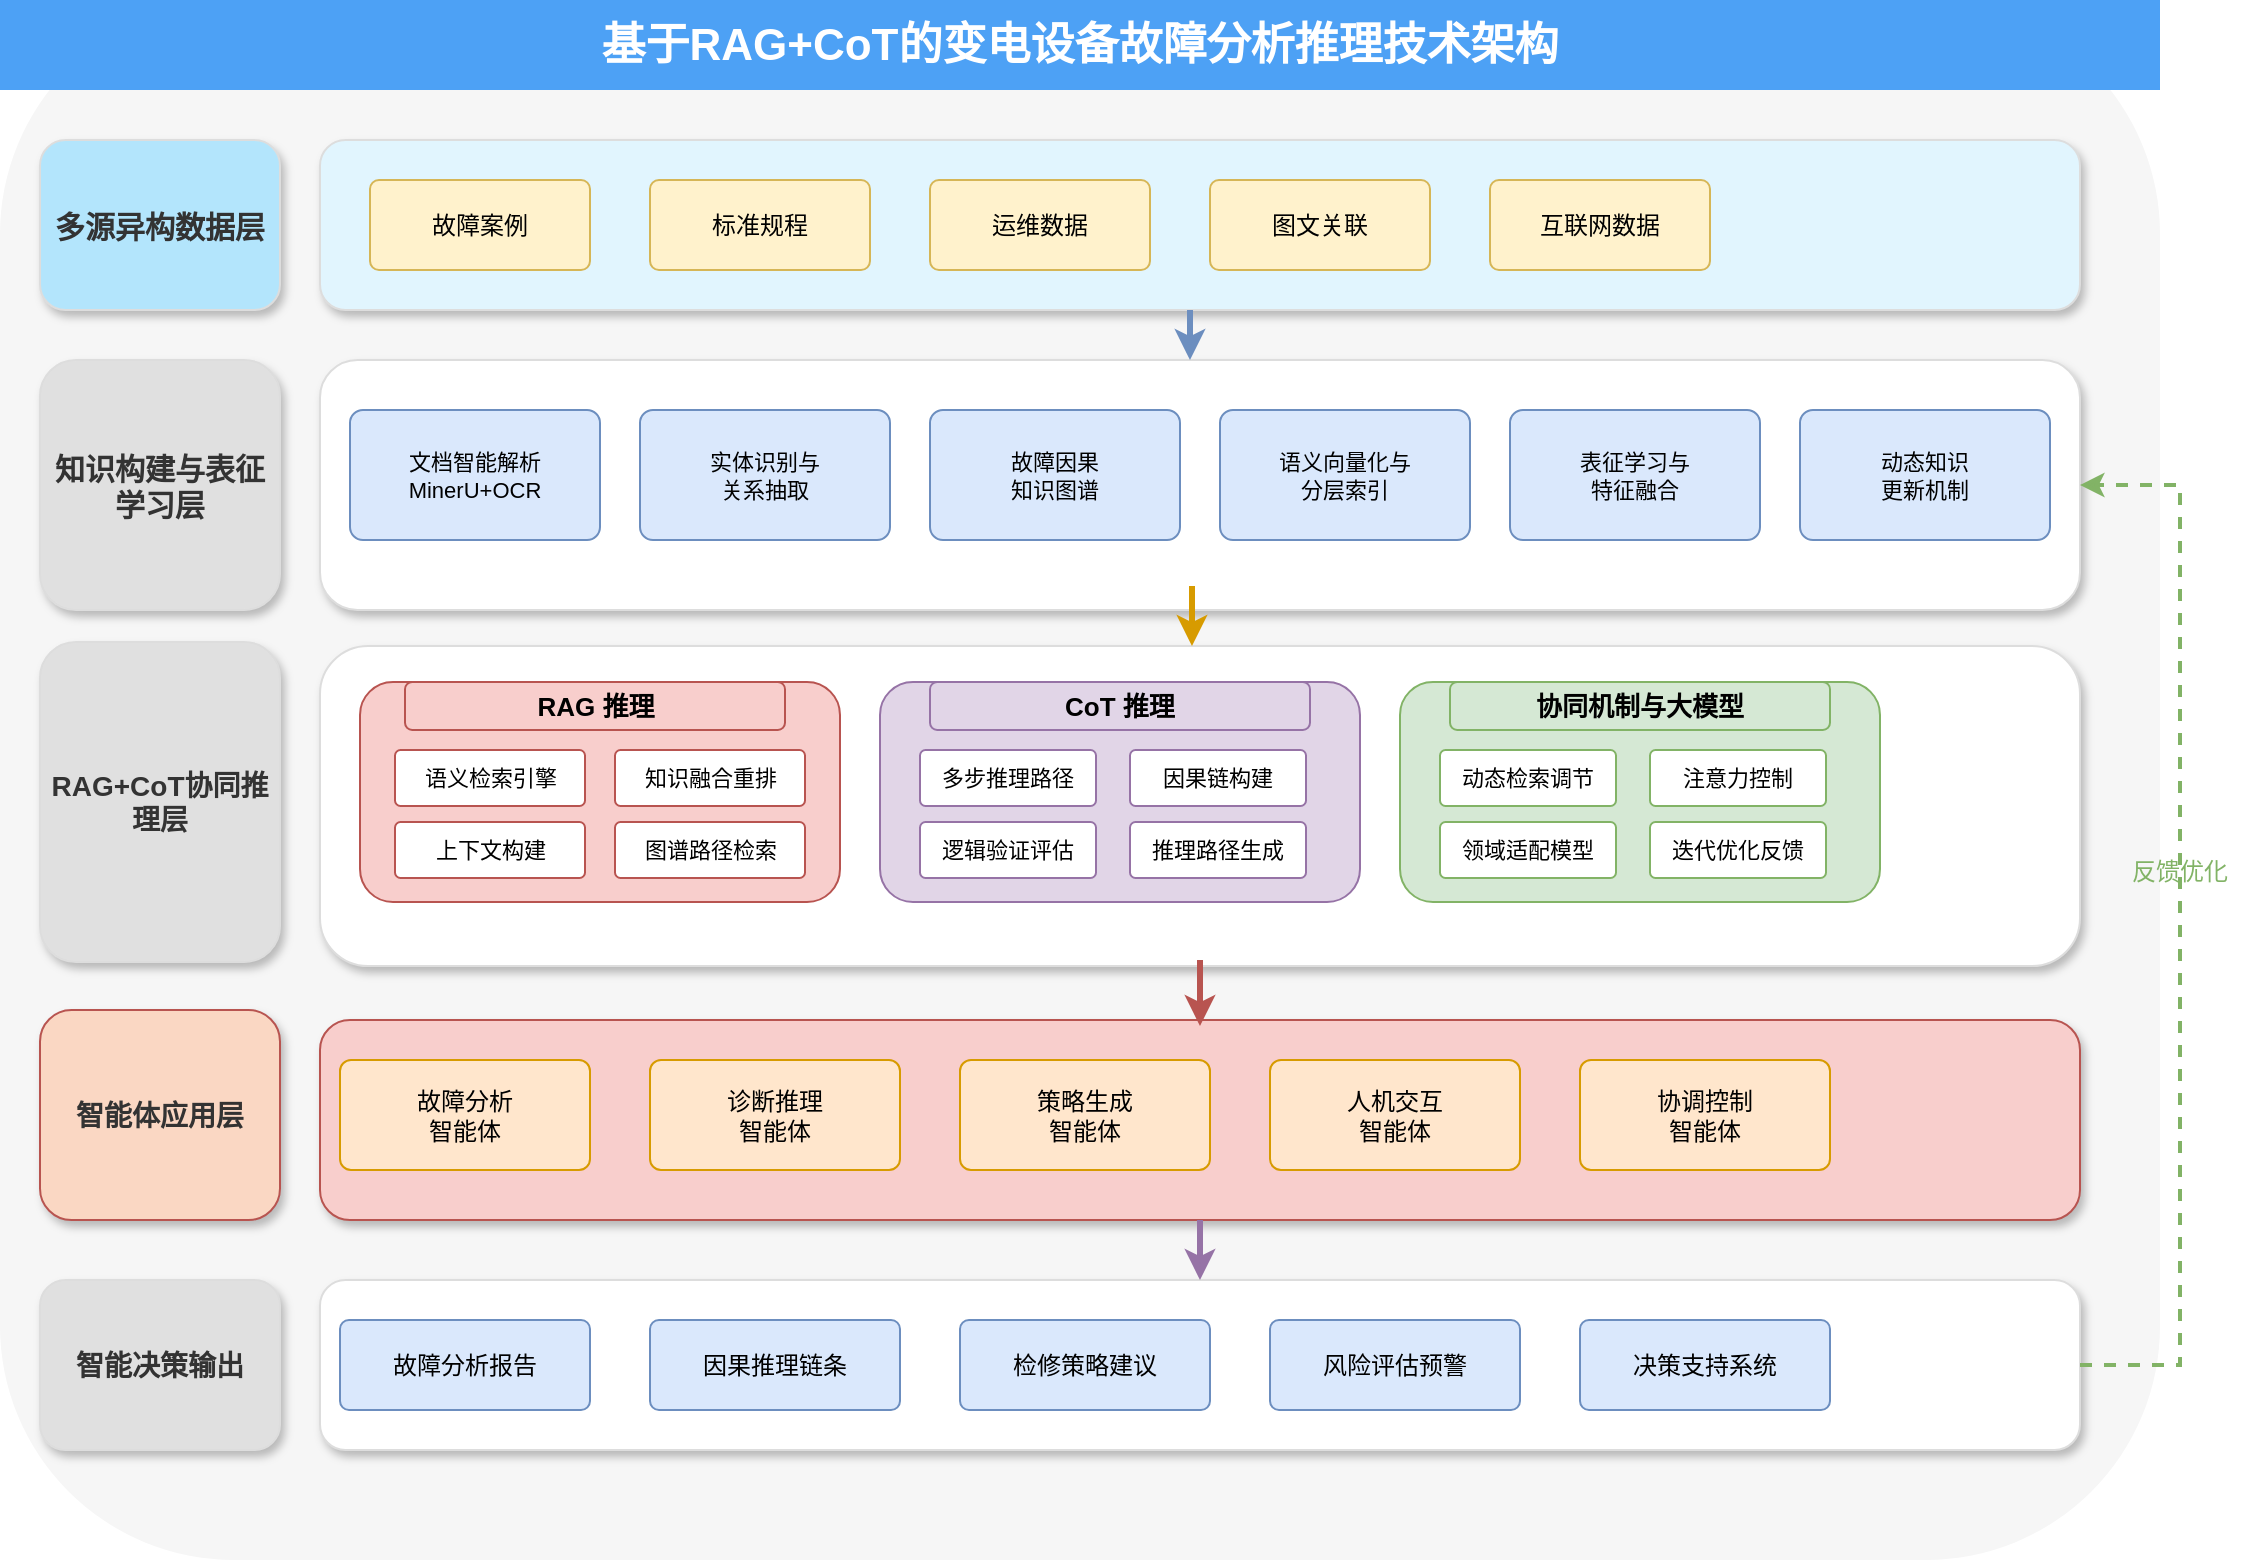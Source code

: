 <mxfile>
    <diagram id="main-architecture" name="主体技术架构">
        <mxGraphModel dx="1185" dy="822" grid="1" gridSize="10" guides="1" tooltips="1" connect="1" arrows="1" fold="1" page="1" pageScale="1" pageWidth="1169" pageHeight="827" math="0" shadow="0">
            <root>
                <mxCell id="0"/>
                <mxCell id="1" parent="0"/>
                <mxCell id="bg-container" value="" style="rounded=1;whiteSpace=wrap;html=1;fillColor=#F6F6F6;strokeColor=none;" parent="1" vertex="1">
                    <mxGeometry x="40" y="40" width="1080" height="780" as="geometry"/>
                </mxCell>
                <mxCell id="header-bar" value="" style="rounded=0;whiteSpace=wrap;html=1;fillColor=#4DA1F5;strokeColor=none;" parent="1" vertex="1">
                    <mxGeometry x="40" y="40" width="1080" height="45" as="geometry"/>
                </mxCell>
                <mxCell id="title" value="基于RAG+CoT的变电设备故障分析推理技术架构" style="text;html=1;strokeColor=none;fillColor=none;align=center;verticalAlign=middle;whiteSpace=wrap;rounded=0;fontSize=22;fontStyle=1;fontColor=#FFFFFF;" parent="1" vertex="1">
                    <mxGeometry x="110" y="40" width="940" height="45" as="geometry"/>
                </mxCell>
                <mxCell id="data-layer" value="" style="rounded=1;whiteSpace=wrap;html=1;fillColor=#E1F5FE;strokeColor=#dddddd;shadow=1;strokeWidth=1;arcSize=15;" parent="1" vertex="1">
                    <mxGeometry x="200" y="110" width="880" height="85" as="geometry"/>
                </mxCell>
                <mxCell id="data-layer-label" value="多源异构数据层" style="rounded=1;whiteSpace=wrap;html=1;fillColor=#B3E5FC;strokeColor=#dddddd;fontSize=15;fontStyle=1;fontColor=#333333;shadow=1;strokeWidth=1;align=center;verticalAlign=middle;arcSize=15;" parent="1" vertex="1">
                    <mxGeometry x="60" y="110" width="120" height="85" as="geometry"/>
                </mxCell>
                <mxCell id="fault-cases" value="故障案例" style="rounded=1;whiteSpace=wrap;html=1;fillColor=#fff2cc;strokeColor=#d6b656;arcSize=10;fontSize=12;" parent="1" vertex="1">
                    <mxGeometry x="225" y="130" width="110" height="45" as="geometry"/>
                </mxCell>
                <mxCell id="standards" value="标准规程" style="rounded=1;whiteSpace=wrap;html=1;fillColor=#fff2cc;strokeColor=#d6b656;arcSize=10;fontSize=12;" parent="1" vertex="1">
                    <mxGeometry x="365" y="130" width="110" height="45" as="geometry"/>
                </mxCell>
                <mxCell id="operation-data" value="运维数据" style="rounded=1;whiteSpace=wrap;html=1;fillColor=#fff2cc;strokeColor=#d6b656;arcSize=10;fontSize=12;" parent="1" vertex="1">
                    <mxGeometry x="505" y="130" width="110" height="45" as="geometry"/>
                </mxCell>
                <mxCell id="images-desc" value="图文关联" style="rounded=1;whiteSpace=wrap;html=1;fillColor=#fff2cc;strokeColor=#d6b656;arcSize=10;fontSize=12;" parent="1" vertex="1">
                    <mxGeometry x="645" y="130" width="110" height="45" as="geometry"/>
                </mxCell>
                <mxCell id="internet-data" value="互联网数据" style="rounded=1;whiteSpace=wrap;html=1;fillColor=#fff2cc;strokeColor=#d6b656;arcSize=10;fontSize=12;" parent="1" vertex="1">
                    <mxGeometry x="785" y="130" width="110" height="45" as="geometry"/>
                </mxCell>
                <mxCell id="knowledge-layer" value="" style="rounded=1;whiteSpace=wrap;html=1;fillColor=#FFFFFF;strokeColor=#dddddd;shadow=1;strokeWidth=1;arcSize=15;" parent="1" vertex="1">
                    <mxGeometry x="200" y="220" width="880" height="125" as="geometry"/>
                </mxCell>
                <mxCell id="knowledge-layer-label" value="知识构建与表征学习层" style="rounded=1;whiteSpace=wrap;html=1;fillColor=#E0E0E0;strokeColor=#dddddd;fontSize=15;fontStyle=1;fontColor=#333333;shadow=1;strokeWidth=1;align=center;verticalAlign=middle;arcSize=15;" parent="1" vertex="1">
                    <mxGeometry x="60" y="220" width="120" height="125" as="geometry"/>
                </mxCell>
                <mxCell id="text-processing" value="文档智能解析&#xa;MinerU+OCR" style="rounded=1;whiteSpace=wrap;html=1;fillColor=#dae8fc;strokeColor=#6c8ebf;arcSize=10;fontSize=11;" parent="1" vertex="1">
                    <mxGeometry x="215" y="245" width="125" height="65" as="geometry"/>
                </mxCell>
                <mxCell id="entity-extraction" value="实体识别与&#xa;关系抽取" style="rounded=1;whiteSpace=wrap;html=1;fillColor=#dae8fc;strokeColor=#6c8ebf;arcSize=10;fontSize=11;" parent="1" vertex="1">
                    <mxGeometry x="360" y="245" width="125" height="65" as="geometry"/>
                </mxCell>
                <mxCell id="knowledge-graph" value="故障因果&#xa;知识图谱" style="rounded=1;whiteSpace=wrap;html=1;fillColor=#dae8fc;strokeColor=#6c8ebf;arcSize=10;fontSize=11;" parent="1" vertex="1">
                    <mxGeometry x="505" y="245" width="125" height="65" as="geometry"/>
                </mxCell>
                <mxCell id="vector-embedding" value="语义向量化与&#xa;分层索引" style="rounded=1;whiteSpace=wrap;html=1;fillColor=#dae8fc;strokeColor=#6c8ebf;arcSize=10;fontSize=11;" parent="1" vertex="1">
                    <mxGeometry x="650" y="245" width="125" height="65" as="geometry"/>
                </mxCell>
                <mxCell id="representation" value="表征学习与&#xa;特征融合" style="rounded=1;whiteSpace=wrap;html=1;fillColor=#dae8fc;strokeColor=#6c8ebf;arcSize=10;fontSize=11;" parent="1" vertex="1">
                    <mxGeometry x="795" y="245" width="125" height="65" as="geometry"/>
                </mxCell>
                <mxCell id="dynamic-update" value="动态知识&#xa;更新机制" style="rounded=1;whiteSpace=wrap;html=1;fillColor=#dae8fc;strokeColor=#6c8ebf;arcSize=10;fontSize=11;" parent="1" vertex="1">
                    <mxGeometry x="940" y="245" width="125" height="65" as="geometry"/>
                </mxCell>
                <mxCell id="reasoning-layer" value="" style="rounded=1;whiteSpace=wrap;html=1;fillColor=#FFFFFF;strokeColor=#dddddd;shadow=1;strokeWidth=1;arcSize=15;" parent="1" vertex="1">
                    <mxGeometry x="200" y="363" width="880" height="160" as="geometry"/>
                </mxCell>
                <mxCell id="reasoning-layer-label" value="RAG+CoT协同推理层" style="rounded=1;whiteSpace=wrap;html=1;fillColor=#E0E0E0;strokeColor=#dddddd;fontSize=14;fontStyle=1;fontColor=#333333;shadow=1;strokeWidth=1;align=center;verticalAlign=middle;arcSize=15;" parent="1" vertex="1">
                    <mxGeometry x="60" y="361" width="120" height="160" as="geometry"/>
                </mxCell>
                <mxCell id="rag-module" value="" style="rounded=1;whiteSpace=wrap;html=1;fillColor=#f8cecc;strokeColor=#b85450;fontSize=12;fontStyle=1;arcSize=15;" parent="1" vertex="1">
                    <mxGeometry x="220" y="381" width="240" height="110" as="geometry"/>
                </mxCell>
                <mxCell id="rag-header" value="RAG 推理" style="rounded=1;whiteSpace=wrap;html=1;fillColor=#f8cecc;strokeColor=#b85450;fontSize=13;fontStyle=1;arcSize=15;" parent="1" vertex="1">
                    <mxGeometry x="242.5" y="381" width="190" height="24" as="geometry"/>
                </mxCell>
                <mxCell id="semantic-search" value="语义检索引擎" style="rounded=1;whiteSpace=wrap;html=1;fillColor=#ffffff;strokeColor=#b85450;arcSize=10;fontSize=11;" parent="1" vertex="1">
                    <mxGeometry x="237.5" y="415" width="95" height="28" as="geometry"/>
                </mxCell>
                <mxCell id="knowledge-fusion" value="知识融合重排" style="rounded=1;whiteSpace=wrap;html=1;fillColor=#ffffff;strokeColor=#b85450;arcSize=10;fontSize=11;" parent="1" vertex="1">
                    <mxGeometry x="347.5" y="415" width="95" height="28" as="geometry"/>
                </mxCell>
                <mxCell id="context-build" value="上下文构建" style="rounded=1;whiteSpace=wrap;html=1;fillColor=#ffffff;strokeColor=#b85450;arcSize=10;fontSize=11;" parent="1" vertex="1">
                    <mxGeometry x="237.5" y="451" width="95" height="28" as="geometry"/>
                </mxCell>
                <mxCell id="graph-retrieval-new" value="图谱路径检索" style="rounded=1;whiteSpace=wrap;html=1;fillColor=#ffffff;strokeColor=#b85450;arcSize=10;fontSize=11;" parent="1" vertex="1">
                    <mxGeometry x="347.5" y="451" width="95" height="28" as="geometry"/>
                </mxCell>
                <mxCell id="cot-module" value="" style="rounded=1;whiteSpace=wrap;html=1;fillColor=#e1d5e7;strokeColor=#9673a6;fontSize=12;fontStyle=1;arcSize=15;" parent="1" vertex="1">
                    <mxGeometry x="480" y="381" width="240" height="110" as="geometry"/>
                </mxCell>
                <mxCell id="cot-header" value="CoT 推理" style="rounded=1;whiteSpace=wrap;html=1;fillColor=#e1d5e7;strokeColor=#9673a6;fontSize=13;fontStyle=1;arcSize=15;" parent="1" vertex="1">
                    <mxGeometry x="505" y="381" width="190" height="24" as="geometry"/>
                </mxCell>
                <mxCell id="multi-step" value="多步推理路径" style="rounded=1;whiteSpace=wrap;html=1;fillColor=#ffffff;strokeColor=#9673a6;arcSize=10;fontSize=11;" parent="1" vertex="1">
                    <mxGeometry x="500" y="415" width="88" height="28" as="geometry"/>
                </mxCell>
                <mxCell id="causal-chain" value="因果链构建" style="rounded=1;whiteSpace=wrap;html=1;fillColor=#ffffff;strokeColor=#9673a6;arcSize=10;fontSize=11;" parent="1" vertex="1">
                    <mxGeometry x="605" y="415" width="88" height="28" as="geometry"/>
                </mxCell>
                <mxCell id="logical-verify" value="逻辑验证评估" style="rounded=1;whiteSpace=wrap;html=1;fillColor=#ffffff;strokeColor=#9673a6;arcSize=10;fontSize=11;" parent="1" vertex="1">
                    <mxGeometry x="500" y="451" width="88" height="28" as="geometry"/>
                </mxCell>
                <mxCell id="path-reasoning" value="推理路径生成" style="rounded=1;whiteSpace=wrap;html=1;fillColor=#ffffff;strokeColor=#9673a6;arcSize=10;fontSize=11;" parent="1" vertex="1">
                    <mxGeometry x="605" y="451" width="88" height="28" as="geometry"/>
                </mxCell>
                <mxCell id="collaboration" value="" style="rounded=1;whiteSpace=wrap;html=1;fillColor=#d5e8d4;strokeColor=#82b366;fontSize=12;fontStyle=1;arcSize=15;" parent="1" vertex="1">
                    <mxGeometry x="740" y="381" width="240" height="110" as="geometry"/>
                </mxCell>
                <mxCell id="cotllm-header" value="协同机制与大模型" style="rounded=1;whiteSpace=wrap;html=1;fillColor=#d5e8d4;strokeColor=#82b366;fontSize=13;fontStyle=1;arcSize=15;" parent="1" vertex="1">
                    <mxGeometry x="765" y="381" width="190" height="24" as="geometry"/>
                </mxCell>
                <mxCell id="dynamic-retrieval" value="动态检索调节" style="rounded=1;whiteSpace=wrap;html=1;fillColor=#ffffff;strokeColor=#82b366;arcSize=10;fontSize=11;" parent="1" vertex="1">
                    <mxGeometry x="760" y="415" width="88" height="28" as="geometry"/>
                </mxCell>
                <mxCell id="attention-control" value="注意力控制" style="rounded=1;whiteSpace=wrap;html=1;fillColor=#ffffff;strokeColor=#82b366;arcSize=10;fontSize=11;" parent="1" vertex="1">
                    <mxGeometry x="865" y="415" width="88" height="28" as="geometry"/>
                </mxCell>
                <mxCell id="domain-llm" value="领域适配模型" style="rounded=1;whiteSpace=wrap;html=1;fillColor=#ffffff;strokeColor=#82b366;arcSize=10;fontSize=11;" parent="1" vertex="1">
                    <mxGeometry x="760" y="451" width="88" height="28" as="geometry"/>
                </mxCell>
                <mxCell id="iteration-optimize" value="迭代优化反馈" style="rounded=1;whiteSpace=wrap;html=1;fillColor=#ffffff;strokeColor=#82b366;arcSize=10;fontSize=11;" parent="1" vertex="1">
                    <mxGeometry x="865" y="451" width="88" height="28" as="geometry"/>
                </mxCell>
                <mxCell id="application-layer" value="" style="rounded=1;whiteSpace=wrap;html=1;fillColor=#f8cecc;strokeColor=#b85450;shadow=1;strokeWidth=1;arcSize=15;" parent="1" vertex="1">
                    <mxGeometry x="200" y="550" width="880" height="100" as="geometry"/>
                </mxCell>
                <mxCell id="application-layer-label" value="智能体应用层" style="rounded=1;whiteSpace=wrap;html=1;fillColor=#FAD7C3;strokeColor=#b85450;fontSize=14;fontStyle=1;fontColor=#333333;shadow=1;strokeWidth=1;align=center;verticalAlign=middle;arcSize=15;" parent="1" vertex="1">
                    <mxGeometry x="60" y="545" width="120" height="105" as="geometry"/>
                </mxCell>
                <mxCell id="fault-agent" value="故障分析&#xa;智能体" style="rounded=1;whiteSpace=wrap;html=1;fillColor=#ffe6cc;strokeColor=#d79b00;arcSize=10;fontSize=12;" parent="1" vertex="1">
                    <mxGeometry x="210" y="570" width="125" height="55" as="geometry"/>
                </mxCell>
                <mxCell id="diagnosis-agent" value="诊断推理&#xa;智能体" style="rounded=1;whiteSpace=wrap;html=1;fillColor=#ffe6cc;strokeColor=#d79b00;arcSize=10;fontSize=12;" parent="1" vertex="1">
                    <mxGeometry x="365" y="570" width="125" height="55" as="geometry"/>
                </mxCell>
                <mxCell id="strategy-agent" value="策略生成&#xa;智能体" style="rounded=1;whiteSpace=wrap;html=1;fillColor=#ffe6cc;strokeColor=#d79b00;arcSize=10;fontSize=12;" parent="1" vertex="1">
                    <mxGeometry x="520" y="570" width="125" height="55" as="geometry"/>
                </mxCell>
                <mxCell id="interaction-agent" value="人机交互&#xa;智能体" style="rounded=1;whiteSpace=wrap;html=1;fillColor=#ffe6cc;strokeColor=#d79b00;arcSize=10;fontSize=12;" parent="1" vertex="1">
                    <mxGeometry x="675" y="570" width="125" height="55" as="geometry"/>
                </mxCell>
                <mxCell id="coordination-agent" value="协调控制&#xa;智能体" style="rounded=1;whiteSpace=wrap;html=1;fillColor=#ffe6cc;strokeColor=#d79b00;arcSize=10;fontSize=12;" parent="1" vertex="1">
                    <mxGeometry x="830" y="570" width="125" height="55" as="geometry"/>
                </mxCell>
                <mxCell id="output-layer" value="" style="rounded=1;whiteSpace=wrap;html=1;fillColor=#FFFFFF;strokeColor=#dddddd;shadow=1;strokeWidth=1;arcSize=15;" parent="1" vertex="1">
                    <mxGeometry x="200" y="680" width="880" height="85" as="geometry"/>
                </mxCell>
                <mxCell id="output-layer-label" value="智能决策输出" style="rounded=1;whiteSpace=wrap;html=1;fillColor=#E0E0E0;strokeColor=#dddddd;fontSize=14;fontStyle=1;fontColor=#333333;shadow=1;strokeWidth=1;align=center;verticalAlign=middle;arcSize=15;" parent="1" vertex="1">
                    <mxGeometry x="60" y="680" width="120" height="85" as="geometry"/>
                </mxCell>
                <mxCell id="fault-analysis" value="故障分析报告" style="rounded=1;whiteSpace=wrap;html=1;fillColor=#dae8fc;strokeColor=#6c8ebf;arcSize=10;fontSize=12;" parent="1" vertex="1">
                    <mxGeometry x="210" y="700" width="125" height="45" as="geometry"/>
                </mxCell>
                <mxCell id="causal-reasoning" value="因果推理链条" style="rounded=1;whiteSpace=wrap;html=1;fillColor=#dae8fc;strokeColor=#6c8ebf;arcSize=10;fontSize=12;" parent="1" vertex="1">
                    <mxGeometry x="365" y="700" width="125" height="45" as="geometry"/>
                </mxCell>
                <mxCell id="repair-strategy" value="检修策略建议" style="rounded=1;whiteSpace=wrap;html=1;fillColor=#dae8fc;strokeColor=#6c8ebf;arcSize=10;fontSize=12;" parent="1" vertex="1">
                    <mxGeometry x="520" y="700" width="125" height="45" as="geometry"/>
                </mxCell>
                <mxCell id="risk-assessment" value="风险评估预警" style="rounded=1;whiteSpace=wrap;html=1;fillColor=#dae8fc;strokeColor=#6c8ebf;arcSize=10;fontSize=12;" parent="1" vertex="1">
                    <mxGeometry x="675" y="700" width="125" height="45" as="geometry"/>
                </mxCell>
                <mxCell id="decision-support" value="决策支持系统" style="rounded=1;whiteSpace=wrap;html=1;fillColor=#dae8fc;strokeColor=#6c8ebf;arcSize=10;fontSize=12;" parent="1" vertex="1">
                    <mxGeometry x="830" y="700" width="125" height="45" as="geometry"/>
                </mxCell>
                <mxCell id="flow1" style="edgeStyle=orthogonalEdgeStyle;rounded=0;orthogonalLoop=1;jettySize=auto;html=1;exitX=0.5;exitY=1;entryX=0.5;entryY=0;strokeWidth=3;strokeColor=#6c8ebf;" parent="1" edge="1">
                    <mxGeometry relative="1" as="geometry">
                        <mxPoint x="635" y="195" as="sourcePoint"/>
                        <mxPoint x="635" y="220" as="targetPoint"/>
                    </mxGeometry>
                </mxCell>
                <mxCell id="flow2" style="edgeStyle=orthogonalEdgeStyle;rounded=0;orthogonalLoop=1;jettySize=auto;html=1;entryX=0.5;entryY=0;strokeWidth=3;strokeColor=#d79b00;" parent="1" edge="1">
                    <mxGeometry relative="1" as="geometry">
                        <mxPoint x="636" y="333" as="sourcePoint"/>
                        <mxPoint x="636" y="363" as="targetPoint"/>
                    </mxGeometry>
                </mxCell>
                <mxCell id="flow3" style="edgeStyle=orthogonalEdgeStyle;rounded=0;orthogonalLoop=1;jettySize=auto;html=1;entryX=0.5;entryY=0;strokeWidth=3;strokeColor=#b85450;" parent="1" edge="1">
                    <mxGeometry relative="1" as="geometry">
                        <mxPoint x="640" y="520" as="sourcePoint"/>
                        <mxPoint x="640" y="553" as="targetPoint"/>
                        <Array as="points">
                            <mxPoint x="640" y="520"/>
                        </Array>
                    </mxGeometry>
                </mxCell>
                <mxCell id="flow4" style="edgeStyle=orthogonalEdgeStyle;rounded=0;orthogonalLoop=1;jettySize=auto;html=1;exitX=0.5;exitY=1;entryX=0.5;entryY=0;strokeWidth=3;strokeColor=#9673a6;" parent="1" source="application-layer" target="output-layer" edge="1">
                    <mxGeometry relative="1" as="geometry"/>
                </mxCell>
                <mxCell id="feedback" style="edgeStyle=orthogonalEdgeStyle;rounded=0;orthogonalLoop=1;jettySize=auto;html=1;exitX=1;exitY=0.5;entryX=1;entryY=0.5;strokeWidth=2;strokeColor=#82b366;dashed=1;" parent="1" source="output-layer" target="knowledge-layer" edge="1">
                    <mxGeometry relative="1" as="geometry">
                        <Array as="points">
                            <mxPoint x="1080" y="722"/>
                            <mxPoint x="1130" y="722"/>
                            <mxPoint x="1130" y="282"/>
                        </Array>
                    </mxGeometry>
                </mxCell>
                <mxCell id="feedback-label" value="反馈优化" style="text;html=1;strokeColor=none;fillColor=none;align=center;verticalAlign=middle;whiteSpace=wrap;rounded=0;fontSize=12;fontColor=#82b366;" parent="1" vertex="1">
                    <mxGeometry x="1100" y="466" width="60" height="20" as="geometry"/>
                </mxCell>
            </root>
        </mxGraphModel>
    </diagram>
</mxfile>